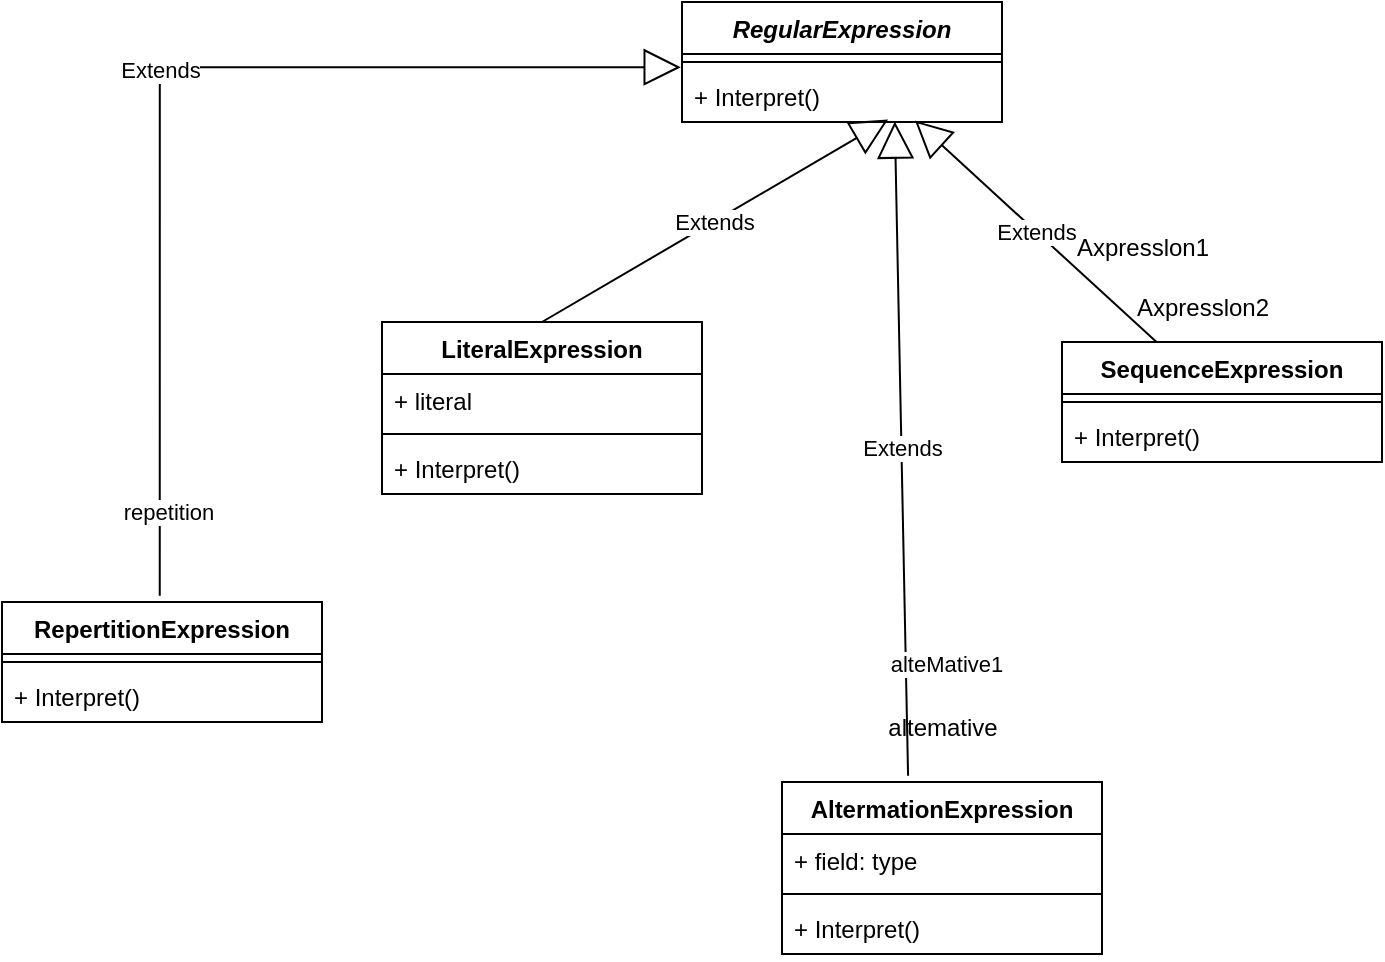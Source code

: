<mxfile version="21.3.7" type="device">
  <diagram name="第 1 页" id="sK6QNwVBDQL0yhxisJyp">
    <mxGraphModel dx="2555" dy="937" grid="1" gridSize="10" guides="1" tooltips="1" connect="1" arrows="1" fold="1" page="1" pageScale="1" pageWidth="827" pageHeight="1169" math="0" shadow="0">
      <root>
        <mxCell id="0" />
        <mxCell id="1" parent="0" />
        <mxCell id="LPW45G0WlGZjzTPkYLsl-1" value="&lt;i&gt;RegularExpression&lt;/i&gt;" style="swimlane;fontStyle=1;align=center;verticalAlign=top;childLayout=stackLayout;horizontal=1;startSize=26;horizontalStack=0;resizeParent=1;resizeParentMax=0;resizeLast=0;collapsible=1;marginBottom=0;whiteSpace=wrap;html=1;" vertex="1" parent="1">
          <mxGeometry x="300" y="310" width="160" height="60" as="geometry" />
        </mxCell>
        <mxCell id="LPW45G0WlGZjzTPkYLsl-3" value="" style="line;strokeWidth=1;fillColor=none;align=left;verticalAlign=middle;spacingTop=-1;spacingLeft=3;spacingRight=3;rotatable=0;labelPosition=right;points=[];portConstraint=eastwest;strokeColor=inherit;" vertex="1" parent="LPW45G0WlGZjzTPkYLsl-1">
          <mxGeometry y="26" width="160" height="8" as="geometry" />
        </mxCell>
        <mxCell id="LPW45G0WlGZjzTPkYLsl-4" value="+ Interpret()" style="text;strokeColor=none;fillColor=none;align=left;verticalAlign=top;spacingLeft=4;spacingRight=4;overflow=hidden;rotatable=0;points=[[0,0.5],[1,0.5]];portConstraint=eastwest;whiteSpace=wrap;html=1;" vertex="1" parent="LPW45G0WlGZjzTPkYLsl-1">
          <mxGeometry y="34" width="160" height="26" as="geometry" />
        </mxCell>
        <mxCell id="LPW45G0WlGZjzTPkYLsl-5" value="LiteralExpression" style="swimlane;fontStyle=1;align=center;verticalAlign=top;childLayout=stackLayout;horizontal=1;startSize=26;horizontalStack=0;resizeParent=1;resizeParentMax=0;resizeLast=0;collapsible=1;marginBottom=0;whiteSpace=wrap;html=1;" vertex="1" parent="1">
          <mxGeometry x="150" y="470" width="160" height="86" as="geometry" />
        </mxCell>
        <mxCell id="LPW45G0WlGZjzTPkYLsl-6" value="+ literal" style="text;strokeColor=none;fillColor=none;align=left;verticalAlign=top;spacingLeft=4;spacingRight=4;overflow=hidden;rotatable=0;points=[[0,0.5],[1,0.5]];portConstraint=eastwest;whiteSpace=wrap;html=1;" vertex="1" parent="LPW45G0WlGZjzTPkYLsl-5">
          <mxGeometry y="26" width="160" height="26" as="geometry" />
        </mxCell>
        <mxCell id="LPW45G0WlGZjzTPkYLsl-7" value="" style="line;strokeWidth=1;fillColor=none;align=left;verticalAlign=middle;spacingTop=-1;spacingLeft=3;spacingRight=3;rotatable=0;labelPosition=right;points=[];portConstraint=eastwest;strokeColor=inherit;" vertex="1" parent="LPW45G0WlGZjzTPkYLsl-5">
          <mxGeometry y="52" width="160" height="8" as="geometry" />
        </mxCell>
        <mxCell id="LPW45G0WlGZjzTPkYLsl-8" value="+ Interpret()" style="text;strokeColor=none;fillColor=none;align=left;verticalAlign=top;spacingLeft=4;spacingRight=4;overflow=hidden;rotatable=0;points=[[0,0.5],[1,0.5]];portConstraint=eastwest;whiteSpace=wrap;html=1;" vertex="1" parent="LPW45G0WlGZjzTPkYLsl-5">
          <mxGeometry y="60" width="160" height="26" as="geometry" />
        </mxCell>
        <mxCell id="LPW45G0WlGZjzTPkYLsl-9" value="SequenceExpression" style="swimlane;fontStyle=1;align=center;verticalAlign=top;childLayout=stackLayout;horizontal=1;startSize=26;horizontalStack=0;resizeParent=1;resizeParentMax=0;resizeLast=0;collapsible=1;marginBottom=0;whiteSpace=wrap;html=1;" vertex="1" parent="1">
          <mxGeometry x="490" y="480" width="160" height="60" as="geometry" />
        </mxCell>
        <mxCell id="LPW45G0WlGZjzTPkYLsl-11" value="" style="line;strokeWidth=1;fillColor=none;align=left;verticalAlign=middle;spacingTop=-1;spacingLeft=3;spacingRight=3;rotatable=0;labelPosition=right;points=[];portConstraint=eastwest;strokeColor=inherit;" vertex="1" parent="LPW45G0WlGZjzTPkYLsl-9">
          <mxGeometry y="26" width="160" height="8" as="geometry" />
        </mxCell>
        <mxCell id="LPW45G0WlGZjzTPkYLsl-12" value="+ Interpret()" style="text;strokeColor=none;fillColor=none;align=left;verticalAlign=top;spacingLeft=4;spacingRight=4;overflow=hidden;rotatable=0;points=[[0,0.5],[1,0.5]];portConstraint=eastwest;whiteSpace=wrap;html=1;" vertex="1" parent="LPW45G0WlGZjzTPkYLsl-9">
          <mxGeometry y="34" width="160" height="26" as="geometry" />
        </mxCell>
        <mxCell id="LPW45G0WlGZjzTPkYLsl-13" value="RepertitionExpression" style="swimlane;fontStyle=1;align=center;verticalAlign=top;childLayout=stackLayout;horizontal=1;startSize=26;horizontalStack=0;resizeParent=1;resizeParentMax=0;resizeLast=0;collapsible=1;marginBottom=0;whiteSpace=wrap;html=1;" vertex="1" parent="1">
          <mxGeometry x="-40" y="610" width="160" height="60" as="geometry" />
        </mxCell>
        <mxCell id="LPW45G0WlGZjzTPkYLsl-15" value="" style="line;strokeWidth=1;fillColor=none;align=left;verticalAlign=middle;spacingTop=-1;spacingLeft=3;spacingRight=3;rotatable=0;labelPosition=right;points=[];portConstraint=eastwest;strokeColor=inherit;" vertex="1" parent="LPW45G0WlGZjzTPkYLsl-13">
          <mxGeometry y="26" width="160" height="8" as="geometry" />
        </mxCell>
        <mxCell id="LPW45G0WlGZjzTPkYLsl-16" value="+ Interpret()" style="text;strokeColor=none;fillColor=none;align=left;verticalAlign=top;spacingLeft=4;spacingRight=4;overflow=hidden;rotatable=0;points=[[0,0.5],[1,0.5]];portConstraint=eastwest;whiteSpace=wrap;html=1;" vertex="1" parent="LPW45G0WlGZjzTPkYLsl-13">
          <mxGeometry y="34" width="160" height="26" as="geometry" />
        </mxCell>
        <mxCell id="LPW45G0WlGZjzTPkYLsl-17" value="AltermationExpression" style="swimlane;fontStyle=1;align=center;verticalAlign=top;childLayout=stackLayout;horizontal=1;startSize=26;horizontalStack=0;resizeParent=1;resizeParentMax=0;resizeLast=0;collapsible=1;marginBottom=0;whiteSpace=wrap;html=1;" vertex="1" parent="1">
          <mxGeometry x="350" y="700" width="160" height="86" as="geometry" />
        </mxCell>
        <mxCell id="LPW45G0WlGZjzTPkYLsl-18" value="+ field: type" style="text;strokeColor=none;fillColor=none;align=left;verticalAlign=top;spacingLeft=4;spacingRight=4;overflow=hidden;rotatable=0;points=[[0,0.5],[1,0.5]];portConstraint=eastwest;whiteSpace=wrap;html=1;" vertex="1" parent="LPW45G0WlGZjzTPkYLsl-17">
          <mxGeometry y="26" width="160" height="26" as="geometry" />
        </mxCell>
        <mxCell id="LPW45G0WlGZjzTPkYLsl-19" value="" style="line;strokeWidth=1;fillColor=none;align=left;verticalAlign=middle;spacingTop=-1;spacingLeft=3;spacingRight=3;rotatable=0;labelPosition=right;points=[];portConstraint=eastwest;strokeColor=inherit;" vertex="1" parent="LPW45G0WlGZjzTPkYLsl-17">
          <mxGeometry y="52" width="160" height="8" as="geometry" />
        </mxCell>
        <mxCell id="LPW45G0WlGZjzTPkYLsl-20" value="+ Interpret()" style="text;strokeColor=none;fillColor=none;align=left;verticalAlign=top;spacingLeft=4;spacingRight=4;overflow=hidden;rotatable=0;points=[[0,0.5],[1,0.5]];portConstraint=eastwest;whiteSpace=wrap;html=1;" vertex="1" parent="LPW45G0WlGZjzTPkYLsl-17">
          <mxGeometry y="60" width="160" height="26" as="geometry" />
        </mxCell>
        <mxCell id="LPW45G0WlGZjzTPkYLsl-21" value="Extends" style="endArrow=block;endSize=16;endFill=0;html=1;rounded=0;entryX=0.644;entryY=0.954;entryDx=0;entryDy=0;entryPerimeter=0;exitX=0.5;exitY=0;exitDx=0;exitDy=0;" edge="1" parent="1" source="LPW45G0WlGZjzTPkYLsl-5" target="LPW45G0WlGZjzTPkYLsl-4">
          <mxGeometry width="160" relative="1" as="geometry">
            <mxPoint x="260" y="540" as="sourcePoint" />
            <mxPoint x="420" y="540" as="targetPoint" />
          </mxGeometry>
        </mxCell>
        <mxCell id="LPW45G0WlGZjzTPkYLsl-22" value="Extends" style="endArrow=block;endSize=16;endFill=0;html=1;rounded=0;entryX=0.728;entryY=0.973;entryDx=0;entryDy=0;entryPerimeter=0;" edge="1" parent="1" source="LPW45G0WlGZjzTPkYLsl-9" target="LPW45G0WlGZjzTPkYLsl-4">
          <mxGeometry width="160" relative="1" as="geometry">
            <mxPoint x="240" y="480" as="sourcePoint" />
            <mxPoint x="403" y="399" as="targetPoint" />
          </mxGeometry>
        </mxCell>
        <mxCell id="LPW45G0WlGZjzTPkYLsl-23" value="Extends" style="endArrow=block;endSize=16;endFill=0;html=1;rounded=0;entryX=-0.004;entryY=-0.053;entryDx=0;entryDy=0;entryPerimeter=0;exitX=0.493;exitY=-0.052;exitDx=0;exitDy=0;exitPerimeter=0;edgeStyle=orthogonalEdgeStyle;" edge="1" parent="1" source="LPW45G0WlGZjzTPkYLsl-13" target="LPW45G0WlGZjzTPkYLsl-4">
          <mxGeometry width="160" relative="1" as="geometry">
            <mxPoint x="240" y="480" as="sourcePoint" />
            <mxPoint x="403" y="399" as="targetPoint" />
          </mxGeometry>
        </mxCell>
        <mxCell id="LPW45G0WlGZjzTPkYLsl-28" value="repetition" style="edgeLabel;html=1;align=center;verticalAlign=middle;resizable=0;points=[];" vertex="1" connectable="0" parent="LPW45G0WlGZjzTPkYLsl-23">
          <mxGeometry x="-0.84" y="-4" relative="1" as="geometry">
            <mxPoint as="offset" />
          </mxGeometry>
        </mxCell>
        <mxCell id="LPW45G0WlGZjzTPkYLsl-24" value="Extends" style="endArrow=block;endSize=16;endFill=0;html=1;rounded=0;entryX=0.665;entryY=0.991;entryDx=0;entryDy=0;entryPerimeter=0;exitX=0.394;exitY=-0.036;exitDx=0;exitDy=0;exitPerimeter=0;" edge="1" parent="1" source="LPW45G0WlGZjzTPkYLsl-17" target="LPW45G0WlGZjzTPkYLsl-4">
          <mxGeometry width="160" relative="1" as="geometry">
            <mxPoint x="495" y="491" as="sourcePoint" />
            <mxPoint x="390" y="410" as="targetPoint" />
          </mxGeometry>
        </mxCell>
        <mxCell id="LPW45G0WlGZjzTPkYLsl-26" value="alteMative1" style="edgeLabel;html=1;align=center;verticalAlign=middle;resizable=0;points=[];" vertex="1" connectable="0" parent="LPW45G0WlGZjzTPkYLsl-24">
          <mxGeometry x="-0.676" y="-3" relative="1" as="geometry">
            <mxPoint x="17" y="-3" as="offset" />
          </mxGeometry>
        </mxCell>
        <mxCell id="LPW45G0WlGZjzTPkYLsl-27" value="altemative" style="text;html=1;align=center;verticalAlign=middle;resizable=0;points=[];autosize=1;strokeColor=none;fillColor=none;" vertex="1" parent="1">
          <mxGeometry x="390" y="658" width="80" height="30" as="geometry" />
        </mxCell>
        <mxCell id="LPW45G0WlGZjzTPkYLsl-29" value="Axpresslon1" style="text;html=1;align=center;verticalAlign=middle;resizable=0;points=[];autosize=1;strokeColor=none;fillColor=none;" vertex="1" parent="1">
          <mxGeometry x="485" y="418" width="90" height="30" as="geometry" />
        </mxCell>
        <mxCell id="LPW45G0WlGZjzTPkYLsl-30" value="Axpresslon2" style="text;html=1;align=center;verticalAlign=middle;resizable=0;points=[];autosize=1;strokeColor=none;fillColor=none;" vertex="1" parent="1">
          <mxGeometry x="515" y="448" width="90" height="30" as="geometry" />
        </mxCell>
      </root>
    </mxGraphModel>
  </diagram>
</mxfile>
